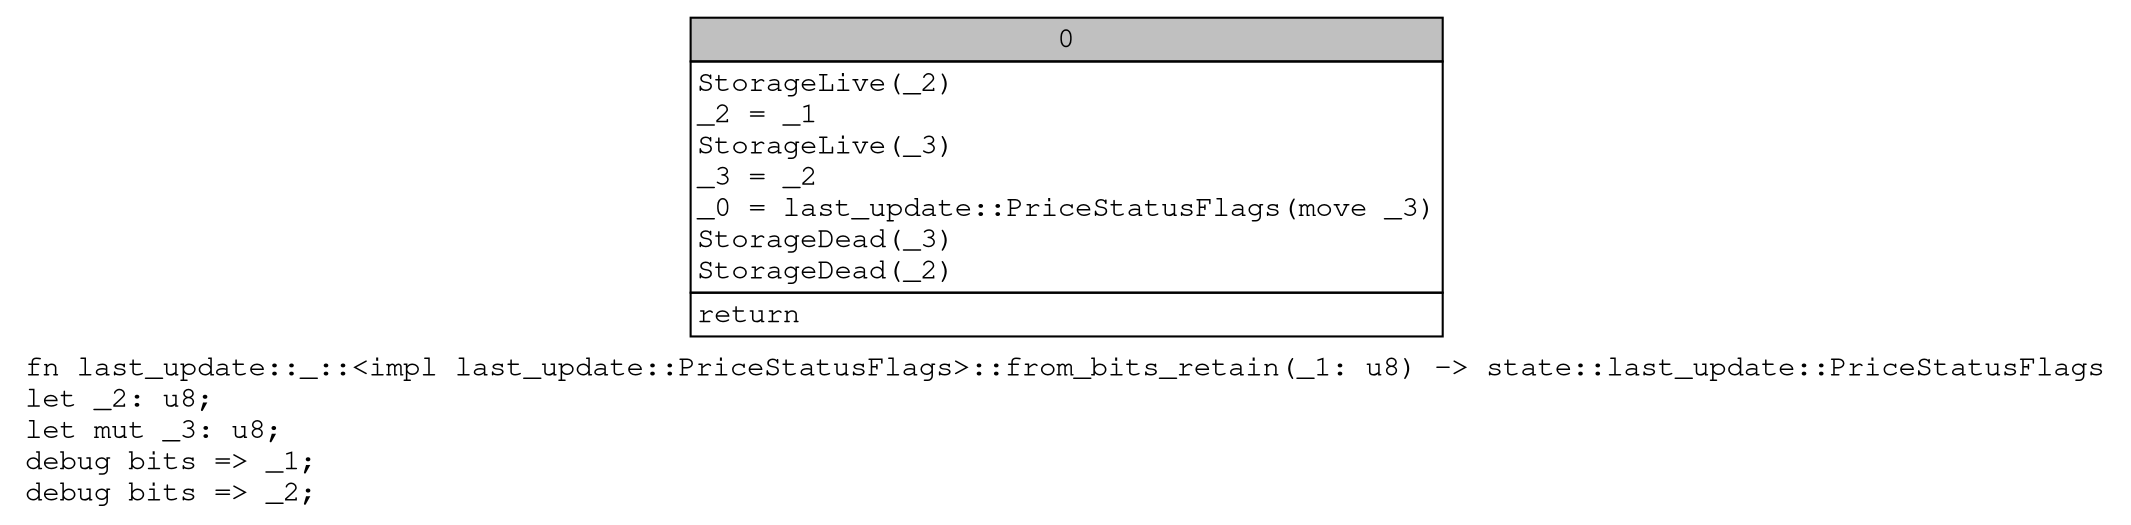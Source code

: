 digraph Mir_0_6675 {
    graph [fontname="Courier, monospace"];
    node [fontname="Courier, monospace"];
    edge [fontname="Courier, monospace"];
    label=<fn last_update::_::&lt;impl last_update::PriceStatusFlags&gt;::from_bits_retain(_1: u8) -&gt; state::last_update::PriceStatusFlags<br align="left"/>let _2: u8;<br align="left"/>let mut _3: u8;<br align="left"/>debug bits =&gt; _1;<br align="left"/>debug bits =&gt; _2;<br align="left"/>>;
    bb0__0_6675 [shape="none", label=<<table border="0" cellborder="1" cellspacing="0"><tr><td bgcolor="gray" align="center" colspan="1">0</td></tr><tr><td align="left" balign="left">StorageLive(_2)<br/>_2 = _1<br/>StorageLive(_3)<br/>_3 = _2<br/>_0 = last_update::PriceStatusFlags(move _3)<br/>StorageDead(_3)<br/>StorageDead(_2)<br/></td></tr><tr><td align="left">return</td></tr></table>>];
}
